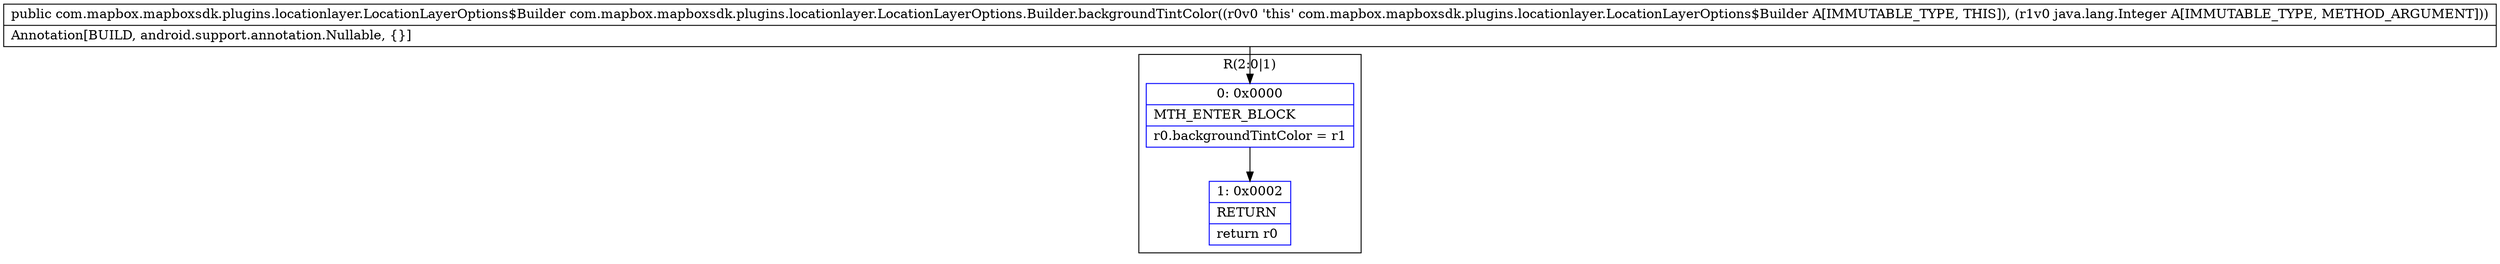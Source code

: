 digraph "CFG forcom.mapbox.mapboxsdk.plugins.locationlayer.LocationLayerOptions.Builder.backgroundTintColor(Ljava\/lang\/Integer;)Lcom\/mapbox\/mapboxsdk\/plugins\/locationlayer\/LocationLayerOptions$Builder;" {
subgraph cluster_Region_2054276349 {
label = "R(2:0|1)";
node [shape=record,color=blue];
Node_0 [shape=record,label="{0\:\ 0x0000|MTH_ENTER_BLOCK\l|r0.backgroundTintColor = r1\l}"];
Node_1 [shape=record,label="{1\:\ 0x0002|RETURN\l|return r0\l}"];
}
MethodNode[shape=record,label="{public com.mapbox.mapboxsdk.plugins.locationlayer.LocationLayerOptions$Builder com.mapbox.mapboxsdk.plugins.locationlayer.LocationLayerOptions.Builder.backgroundTintColor((r0v0 'this' com.mapbox.mapboxsdk.plugins.locationlayer.LocationLayerOptions$Builder A[IMMUTABLE_TYPE, THIS]), (r1v0 java.lang.Integer A[IMMUTABLE_TYPE, METHOD_ARGUMENT]))  | Annotation[BUILD, android.support.annotation.Nullable, \{\}]\l}"];
MethodNode -> Node_0;
Node_0 -> Node_1;
}

